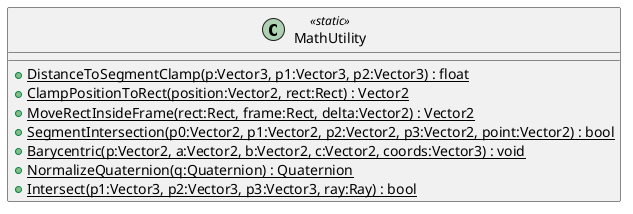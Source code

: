 @startuml
class MathUtility <<static>> {
    + {static} DistanceToSegmentClamp(p:Vector3, p1:Vector3, p2:Vector3) : float
    + {static} ClampPositionToRect(position:Vector2, rect:Rect) : Vector2
    + {static} MoveRectInsideFrame(rect:Rect, frame:Rect, delta:Vector2) : Vector2
    + {static} SegmentIntersection(p0:Vector2, p1:Vector2, p2:Vector2, p3:Vector2, point:Vector2) : bool
    + {static} Barycentric(p:Vector2, a:Vector2, b:Vector2, c:Vector2, coords:Vector3) : void
    + {static} NormalizeQuaternion(q:Quaternion) : Quaternion
    + {static} Intersect(p1:Vector3, p2:Vector3, p3:Vector3, ray:Ray) : bool
}
@enduml
